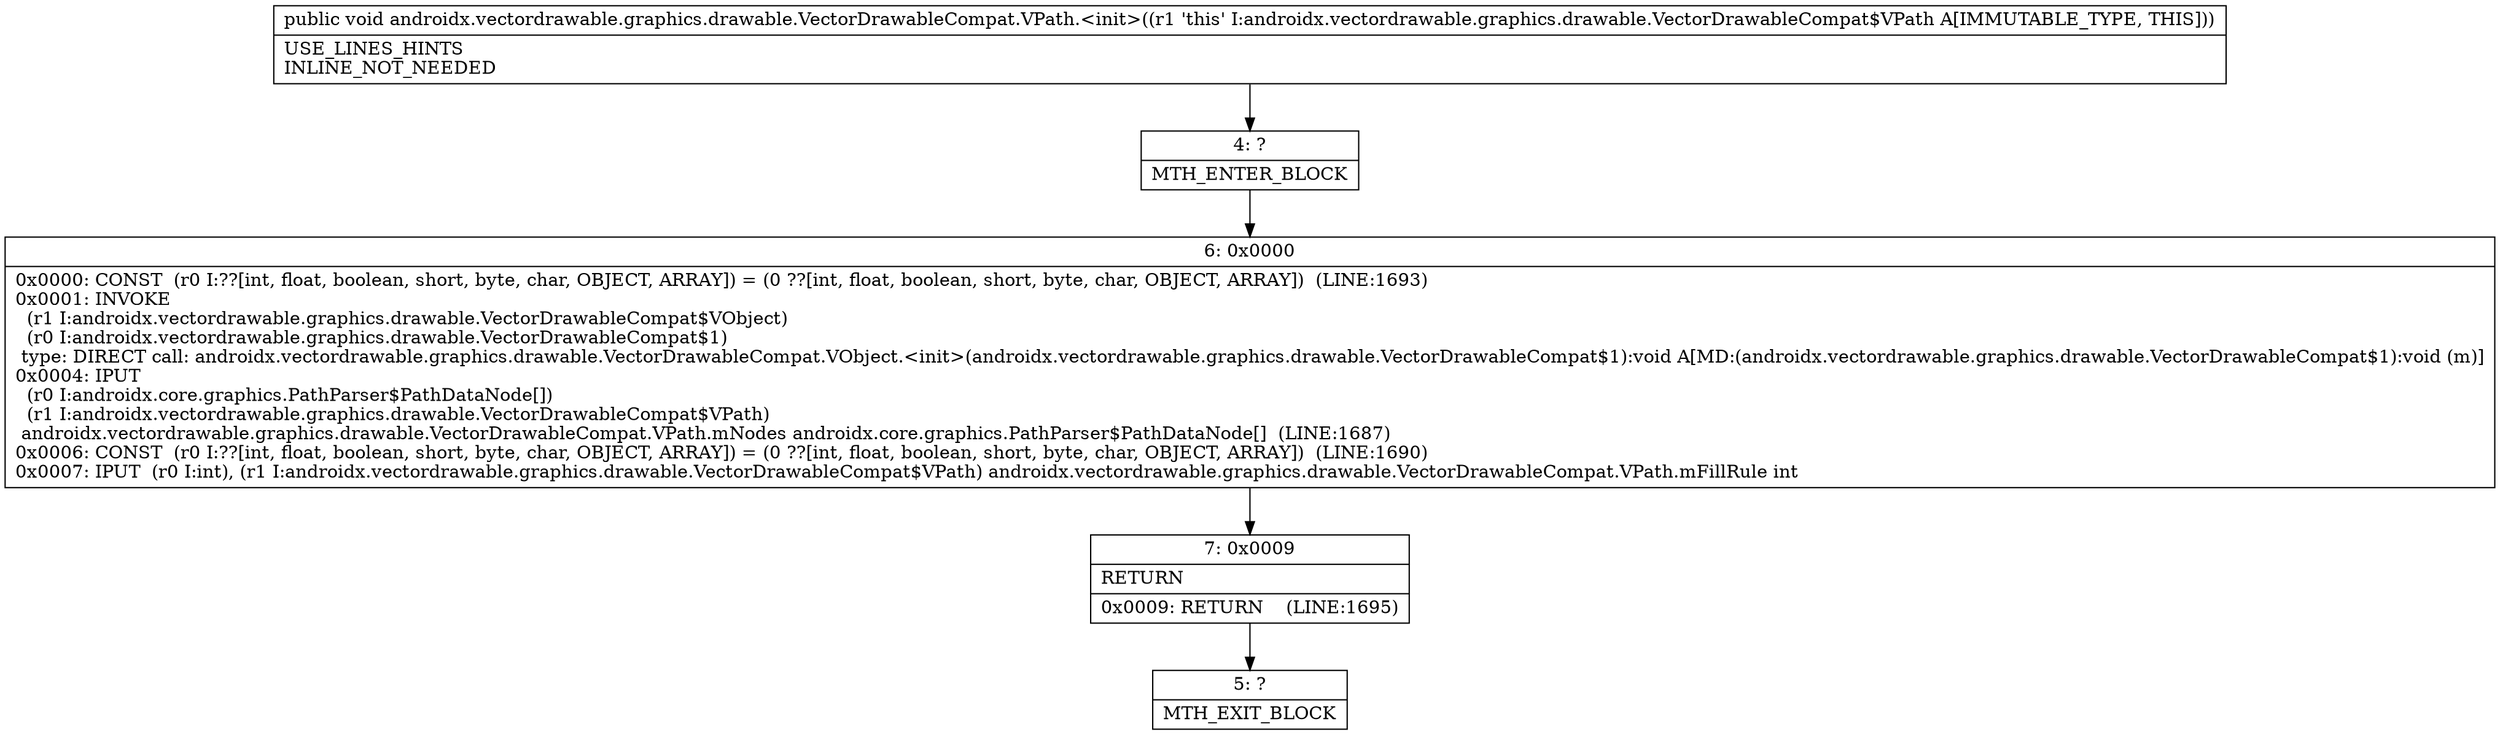 digraph "CFG forandroidx.vectordrawable.graphics.drawable.VectorDrawableCompat.VPath.\<init\>()V" {
Node_4 [shape=record,label="{4\:\ ?|MTH_ENTER_BLOCK\l}"];
Node_6 [shape=record,label="{6\:\ 0x0000|0x0000: CONST  (r0 I:??[int, float, boolean, short, byte, char, OBJECT, ARRAY]) = (0 ??[int, float, boolean, short, byte, char, OBJECT, ARRAY])  (LINE:1693)\l0x0001: INVOKE  \l  (r1 I:androidx.vectordrawable.graphics.drawable.VectorDrawableCompat$VObject)\l  (r0 I:androidx.vectordrawable.graphics.drawable.VectorDrawableCompat$1)\l type: DIRECT call: androidx.vectordrawable.graphics.drawable.VectorDrawableCompat.VObject.\<init\>(androidx.vectordrawable.graphics.drawable.VectorDrawableCompat$1):void A[MD:(androidx.vectordrawable.graphics.drawable.VectorDrawableCompat$1):void (m)]\l0x0004: IPUT  \l  (r0 I:androidx.core.graphics.PathParser$PathDataNode[])\l  (r1 I:androidx.vectordrawable.graphics.drawable.VectorDrawableCompat$VPath)\l androidx.vectordrawable.graphics.drawable.VectorDrawableCompat.VPath.mNodes androidx.core.graphics.PathParser$PathDataNode[]  (LINE:1687)\l0x0006: CONST  (r0 I:??[int, float, boolean, short, byte, char, OBJECT, ARRAY]) = (0 ??[int, float, boolean, short, byte, char, OBJECT, ARRAY])  (LINE:1690)\l0x0007: IPUT  (r0 I:int), (r1 I:androidx.vectordrawable.graphics.drawable.VectorDrawableCompat$VPath) androidx.vectordrawable.graphics.drawable.VectorDrawableCompat.VPath.mFillRule int \l}"];
Node_7 [shape=record,label="{7\:\ 0x0009|RETURN\l|0x0009: RETURN    (LINE:1695)\l}"];
Node_5 [shape=record,label="{5\:\ ?|MTH_EXIT_BLOCK\l}"];
MethodNode[shape=record,label="{public void androidx.vectordrawable.graphics.drawable.VectorDrawableCompat.VPath.\<init\>((r1 'this' I:androidx.vectordrawable.graphics.drawable.VectorDrawableCompat$VPath A[IMMUTABLE_TYPE, THIS]))  | USE_LINES_HINTS\lINLINE_NOT_NEEDED\l}"];
MethodNode -> Node_4;Node_4 -> Node_6;
Node_6 -> Node_7;
Node_7 -> Node_5;
}

